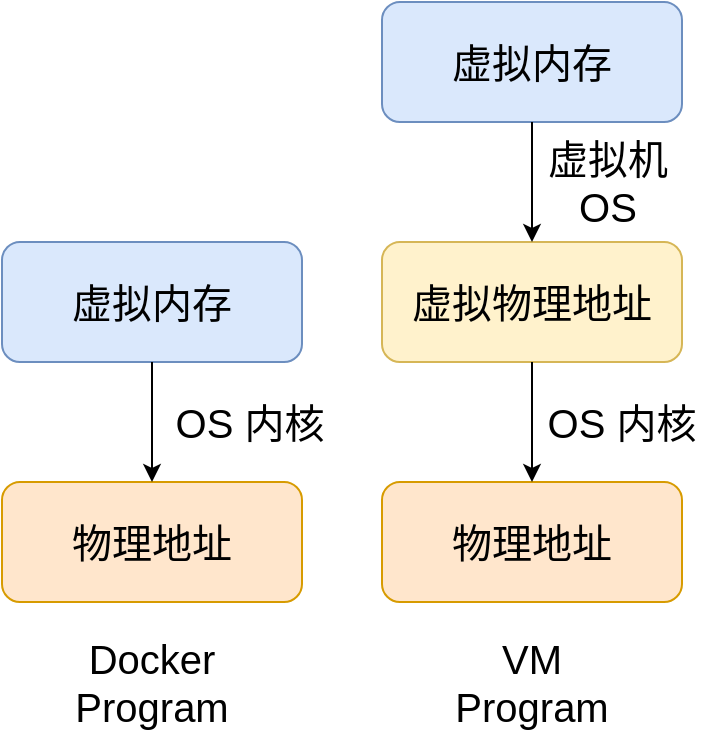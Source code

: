 <mxfile version="14.5.1" type="device"><diagram id="QLA1mr4Fztcda7-0w5wA" name="第 1 页"><mxGraphModel dx="912" dy="619" grid="1" gridSize="10" guides="1" tooltips="1" connect="1" arrows="1" fold="1" page="1" pageScale="1" pageWidth="827" pageHeight="1169" math="0" shadow="0"><root><mxCell id="0"/><mxCell id="1" parent="0"/><mxCell id="PlJCws1r69l82UTQFDLU-3" value="虚拟物理地址" style="rounded=1;whiteSpace=wrap;html=1;fontSize=20;fillColor=#fff2cc;strokeColor=#d6b656;" vertex="1" parent="1"><mxGeometry x="440" y="280" width="150" height="60" as="geometry"/></mxCell><mxCell id="PlJCws1r69l82UTQFDLU-4" value="物理地址" style="rounded=1;whiteSpace=wrap;html=1;fontSize=20;fillColor=#ffe6cc;strokeColor=#d79b00;" vertex="1" parent="1"><mxGeometry x="440" y="400" width="150" height="60" as="geometry"/></mxCell><mxCell id="PlJCws1r69l82UTQFDLU-5" value="虚拟内存" style="rounded=1;whiteSpace=wrap;html=1;fontSize=20;fillColor=#dae8fc;strokeColor=#6c8ebf;" vertex="1" parent="1"><mxGeometry x="440" y="160" width="150" height="60" as="geometry"/></mxCell><mxCell id="PlJCws1r69l82UTQFDLU-6" value="物理地址" style="rounded=1;whiteSpace=wrap;html=1;fontSize=20;fillColor=#ffe6cc;strokeColor=#d79b00;" vertex="1" parent="1"><mxGeometry x="250" y="400" width="150" height="60" as="geometry"/></mxCell><mxCell id="PlJCws1r69l82UTQFDLU-7" value="虚拟内存" style="rounded=1;whiteSpace=wrap;html=1;fontSize=20;fillColor=#dae8fc;strokeColor=#6c8ebf;" vertex="1" parent="1"><mxGeometry x="250" y="280" width="150" height="60" as="geometry"/></mxCell><mxCell id="PlJCws1r69l82UTQFDLU-8" value="Docker Program" style="text;html=1;strokeColor=none;fillColor=none;align=center;verticalAlign=middle;whiteSpace=wrap;rounded=0;fontSize=20;" vertex="1" parent="1"><mxGeometry x="290" y="490" width="70" height="20" as="geometry"/></mxCell><mxCell id="PlJCws1r69l82UTQFDLU-9" value="VM Program" style="text;html=1;strokeColor=none;fillColor=none;align=center;verticalAlign=middle;whiteSpace=wrap;rounded=0;fontSize=20;" vertex="1" parent="1"><mxGeometry x="480" y="490" width="70" height="20" as="geometry"/></mxCell><mxCell id="PlJCws1r69l82UTQFDLU-10" value="" style="endArrow=classic;html=1;fontSize=20;exitX=0.5;exitY=1;exitDx=0;exitDy=0;entryX=0.5;entryY=0;entryDx=0;entryDy=0;" edge="1" parent="1" source="PlJCws1r69l82UTQFDLU-7" target="PlJCws1r69l82UTQFDLU-6"><mxGeometry width="50" height="50" relative="1" as="geometry"><mxPoint x="130" y="420" as="sourcePoint"/><mxPoint x="180" y="370" as="targetPoint"/></mxGeometry></mxCell><mxCell id="PlJCws1r69l82UTQFDLU-11" value="" style="endArrow=classic;html=1;fontSize=20;exitX=0.5;exitY=1;exitDx=0;exitDy=0;entryX=0.5;entryY=0;entryDx=0;entryDy=0;" edge="1" parent="1" source="PlJCws1r69l82UTQFDLU-3" target="PlJCws1r69l82UTQFDLU-4"><mxGeometry width="50" height="50" relative="1" as="geometry"><mxPoint x="60" y="480" as="sourcePoint"/><mxPoint x="110" y="430" as="targetPoint"/></mxGeometry></mxCell><mxCell id="PlJCws1r69l82UTQFDLU-12" value="" style="endArrow=classic;html=1;fontSize=20;exitX=0.5;exitY=1;exitDx=0;exitDy=0;entryX=0.5;entryY=0;entryDx=0;entryDy=0;" edge="1" parent="1" source="PlJCws1r69l82UTQFDLU-5" target="PlJCws1r69l82UTQFDLU-3"><mxGeometry width="50" height="50" relative="1" as="geometry"><mxPoint x="120" y="400" as="sourcePoint"/><mxPoint x="170" y="350" as="targetPoint"/></mxGeometry></mxCell><mxCell id="PlJCws1r69l82UTQFDLU-13" value="OS 内核" style="text;html=1;strokeColor=none;fillColor=none;align=center;verticalAlign=middle;whiteSpace=wrap;rounded=0;fontSize=20;" vertex="1" parent="1"><mxGeometry x="334" y="360" width="80" height="20" as="geometry"/></mxCell><mxCell id="PlJCws1r69l82UTQFDLU-14" value="OS 内核" style="text;html=1;strokeColor=none;fillColor=none;align=center;verticalAlign=middle;whiteSpace=wrap;rounded=0;fontSize=20;" vertex="1" parent="1"><mxGeometry x="520" y="360" width="80" height="20" as="geometry"/></mxCell><mxCell id="PlJCws1r69l82UTQFDLU-15" value="虚拟机 OS" style="text;html=1;strokeColor=none;fillColor=none;align=center;verticalAlign=middle;whiteSpace=wrap;rounded=0;fontSize=20;" vertex="1" parent="1"><mxGeometry x="513" y="240" width="80" height="20" as="geometry"/></mxCell></root></mxGraphModel></diagram></mxfile>